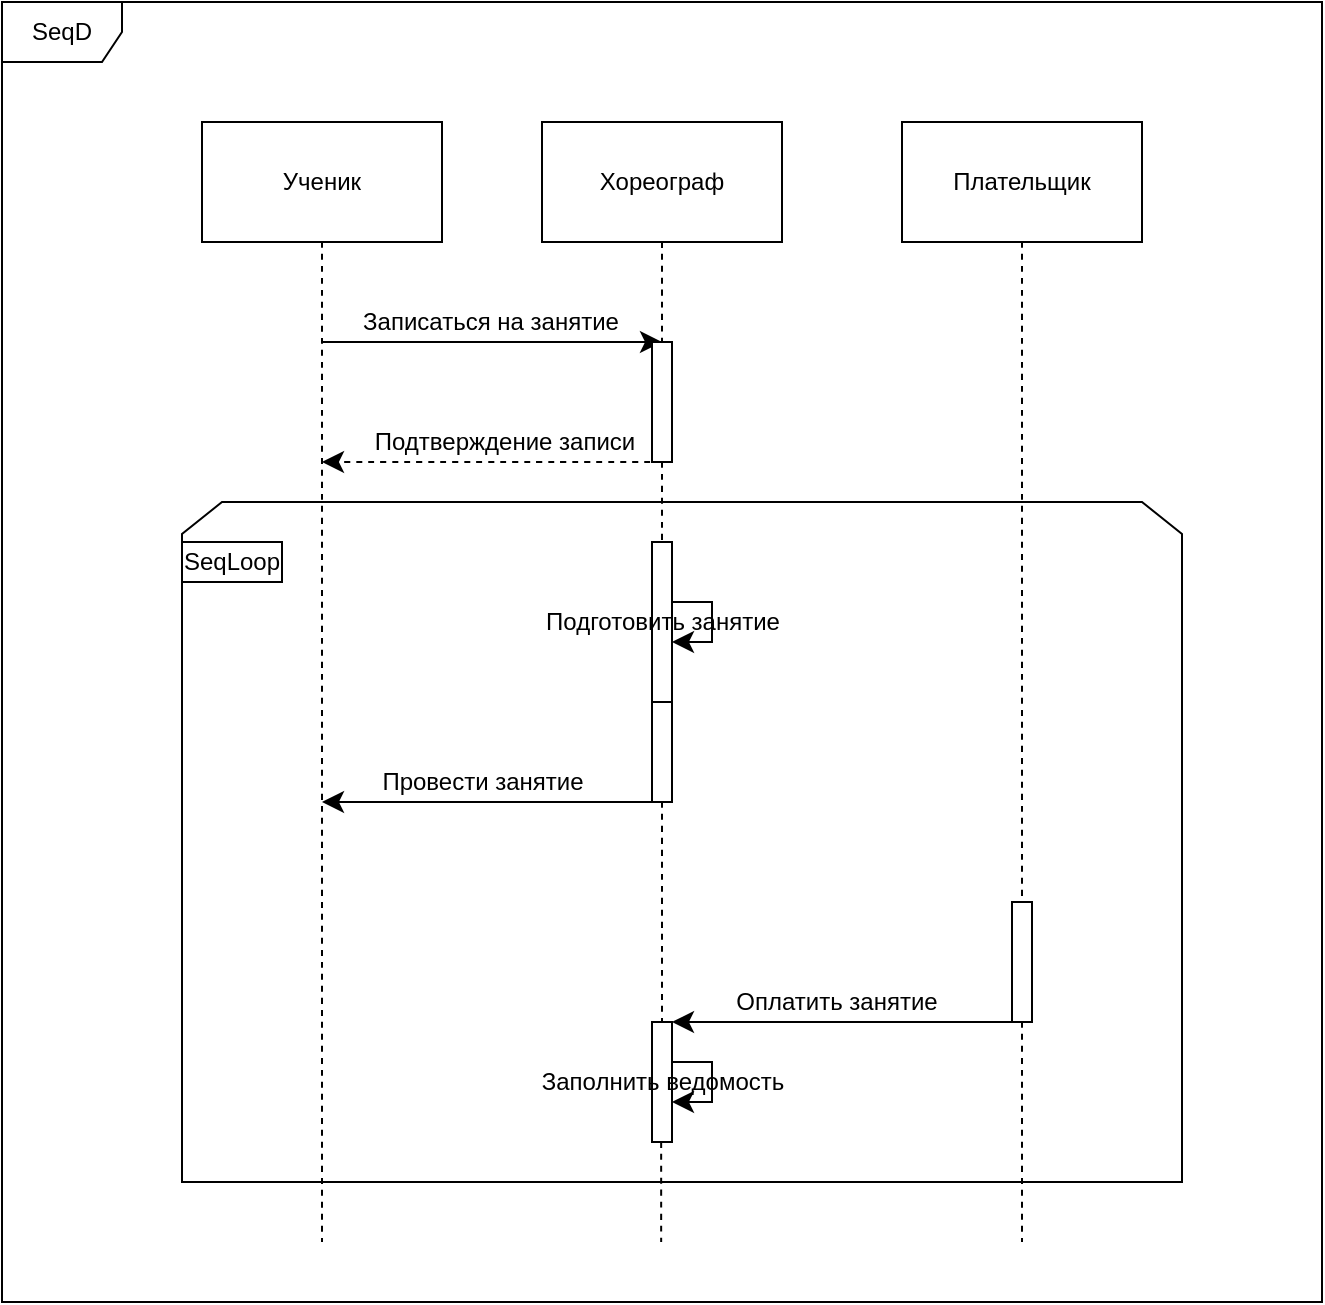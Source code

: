 <mxfile version="28.2.5">
  <diagram name="Страница — 1" id="_X9zHaIZ27W-kjNJBDN4">
    <mxGraphModel dx="1104" dy="693" grid="1" gridSize="10" guides="1" tooltips="1" connect="1" arrows="1" fold="1" page="1" pageScale="1" pageWidth="1200" pageHeight="1920" math="0" shadow="0">
      <root>
        <mxCell id="0" />
        <mxCell id="1" parent="0" />
        <mxCell id="aJWFzaeNASK-p7sXu5QO-6" value="" style="shape=loopLimit;whiteSpace=wrap;html=1;" vertex="1" parent="1">
          <mxGeometry x="230" y="340" width="500" height="340" as="geometry" />
        </mxCell>
        <mxCell id="aJWFzaeNASK-p7sXu5QO-1" value="SeqD" style="shape=umlFrame;whiteSpace=wrap;html=1;pointerEvents=0;" vertex="1" parent="1">
          <mxGeometry x="140" y="90" width="660" height="650" as="geometry" />
        </mxCell>
        <mxCell id="aJWFzaeNASK-p7sXu5QO-11" style="edgeStyle=none;curved=1;rounded=0;orthogonalLoop=1;jettySize=auto;html=1;fontSize=12;startSize=8;endSize=8;endArrow=none;endFill=0;dashed=1;" edge="1" parent="1" source="aJWFzaeNASK-p7sXu5QO-2">
          <mxGeometry relative="1" as="geometry">
            <mxPoint x="300.0" y="710.0" as="targetPoint" />
          </mxGeometry>
        </mxCell>
        <mxCell id="aJWFzaeNASK-p7sXu5QO-2" value="Ученик" style="rounded=0;whiteSpace=wrap;html=1;" vertex="1" parent="1">
          <mxGeometry x="240" y="150" width="120" height="60" as="geometry" />
        </mxCell>
        <mxCell id="aJWFzaeNASK-p7sXu5QO-12" style="edgeStyle=none;curved=1;rounded=0;orthogonalLoop=1;jettySize=auto;html=1;fontSize=12;startSize=8;endSize=8;endArrow=none;endFill=0;dashed=1;" edge="1" parent="1">
          <mxGeometry relative="1" as="geometry">
            <mxPoint x="469.58" y="660" as="sourcePoint" />
            <mxPoint x="469.58" y="710.0" as="targetPoint" />
          </mxGeometry>
        </mxCell>
        <mxCell id="aJWFzaeNASK-p7sXu5QO-3" value="Хореограф" style="rounded=0;whiteSpace=wrap;html=1;" vertex="1" parent="1">
          <mxGeometry x="410" y="150" width="120" height="60" as="geometry" />
        </mxCell>
        <mxCell id="aJWFzaeNASK-p7sXu5QO-13" style="edgeStyle=none;curved=1;rounded=0;orthogonalLoop=1;jettySize=auto;html=1;fontSize=12;startSize=8;endSize=8;endArrow=none;endFill=0;dashed=1;" edge="1" parent="1" source="aJWFzaeNASK-p7sXu5QO-4">
          <mxGeometry relative="1" as="geometry">
            <mxPoint x="650" y="710.0" as="targetPoint" />
          </mxGeometry>
        </mxCell>
        <mxCell id="aJWFzaeNASK-p7sXu5QO-4" value="Плательщик" style="rounded=0;whiteSpace=wrap;html=1;" vertex="1" parent="1">
          <mxGeometry x="590" y="150" width="120" height="60" as="geometry" />
        </mxCell>
        <mxCell id="aJWFzaeNASK-p7sXu5QO-15" value="" style="endArrow=classic;html=1;rounded=0;fontSize=12;startSize=8;endSize=8;curved=1;" edge="1" parent="1">
          <mxGeometry width="50" height="50" relative="1" as="geometry">
            <mxPoint x="300" y="260" as="sourcePoint" />
            <mxPoint x="470" y="260" as="targetPoint" />
          </mxGeometry>
        </mxCell>
        <mxCell id="aJWFzaeNASK-p7sXu5QO-19" value="Записаться на занятие" style="edgeLabel;html=1;align=center;verticalAlign=middle;resizable=0;points=[];fontSize=12;" vertex="1" connectable="0" parent="aJWFzaeNASK-p7sXu5QO-15">
          <mxGeometry x="-0.028" y="3" relative="1" as="geometry">
            <mxPoint x="1" y="-7" as="offset" />
          </mxGeometry>
        </mxCell>
        <mxCell id="aJWFzaeNASK-p7sXu5QO-17" value="" style="endArrow=classic;html=1;rounded=0;fontSize=12;startSize=8;endSize=8;curved=1;" edge="1" parent="1">
          <mxGeometry width="50" height="50" relative="1" as="geometry">
            <mxPoint x="470" y="490" as="sourcePoint" />
            <mxPoint x="300" y="490" as="targetPoint" />
          </mxGeometry>
        </mxCell>
        <mxCell id="aJWFzaeNASK-p7sXu5QO-31" value="Провести занятие" style="edgeLabel;html=1;align=center;verticalAlign=middle;resizable=0;points=[];fontSize=12;" vertex="1" connectable="0" parent="aJWFzaeNASK-p7sXu5QO-17">
          <mxGeometry x="0.288" relative="1" as="geometry">
            <mxPoint x="19" y="-10" as="offset" />
          </mxGeometry>
        </mxCell>
        <mxCell id="aJWFzaeNASK-p7sXu5QO-18" value="" style="endArrow=classic;html=1;rounded=0;fontSize=12;startSize=8;endSize=8;curved=1;" edge="1" parent="1" target="aJWFzaeNASK-p7sXu5QO-28">
          <mxGeometry width="50" height="50" relative="1" as="geometry">
            <mxPoint x="650" y="600" as="sourcePoint" />
            <mxPoint x="480" y="600" as="targetPoint" />
          </mxGeometry>
        </mxCell>
        <mxCell id="aJWFzaeNASK-p7sXu5QO-32" value="Оплатить занятие" style="edgeLabel;html=1;align=center;verticalAlign=middle;resizable=0;points=[];fontSize=12;" vertex="1" connectable="0" parent="aJWFzaeNASK-p7sXu5QO-18">
          <mxGeometry x="0.152" y="3" relative="1" as="geometry">
            <mxPoint x="8" y="-13" as="offset" />
          </mxGeometry>
        </mxCell>
        <mxCell id="aJWFzaeNASK-p7sXu5QO-20" value="" style="endArrow=classic;html=1;rounded=0;fontSize=12;startSize=8;endSize=8;curved=1;dashed=1;" edge="1" parent="1">
          <mxGeometry width="50" height="50" relative="1" as="geometry">
            <mxPoint x="470" y="320" as="sourcePoint" />
            <mxPoint x="300" y="320" as="targetPoint" />
          </mxGeometry>
        </mxCell>
        <mxCell id="aJWFzaeNASK-p7sXu5QO-21" value="Подтверждение записи" style="edgeLabel;html=1;align=center;verticalAlign=middle;resizable=0;points=[];fontSize=12;" vertex="1" connectable="0" parent="aJWFzaeNASK-p7sXu5QO-20">
          <mxGeometry x="0.065" y="-1" relative="1" as="geometry">
            <mxPoint x="11" y="-9" as="offset" />
          </mxGeometry>
        </mxCell>
        <mxCell id="aJWFzaeNASK-p7sXu5QO-23" value="" style="edgeStyle=none;curved=1;rounded=0;orthogonalLoop=1;jettySize=auto;html=1;fontSize=12;startSize=8;endSize=8;endArrow=none;endFill=0;dashed=1;" edge="1" parent="1" source="aJWFzaeNASK-p7sXu5QO-3" target="aJWFzaeNASK-p7sXu5QO-22">
          <mxGeometry relative="1" as="geometry">
            <mxPoint x="470" y="210" as="sourcePoint" />
            <mxPoint x="475" y="710" as="targetPoint" />
          </mxGeometry>
        </mxCell>
        <mxCell id="aJWFzaeNASK-p7sXu5QO-22" value="" style="html=1;points=[[0,0,0,0,5],[0,1,0,0,-5],[1,0,0,0,5],[1,1,0,0,-5]];perimeter=orthogonalPerimeter;outlineConnect=0;targetShapes=umlLifeline;portConstraint=eastwest;newEdgeStyle={&quot;curved&quot;:0,&quot;rounded&quot;:0};" vertex="1" parent="1">
          <mxGeometry x="465" y="260" width="10" height="60" as="geometry" />
        </mxCell>
        <mxCell id="aJWFzaeNASK-p7sXu5QO-25" value="" style="edgeStyle=none;curved=1;rounded=0;orthogonalLoop=1;jettySize=auto;html=1;fontSize=12;startSize=8;endSize=8;startArrow=none;startFill=0;endArrow=none;endFill=0;dashed=1;" edge="1" parent="1" source="aJWFzaeNASK-p7sXu5QO-22" target="aJWFzaeNASK-p7sXu5QO-24">
          <mxGeometry relative="1" as="geometry">
            <mxPoint x="475" y="320" as="sourcePoint" />
            <mxPoint x="475" y="710" as="targetPoint" />
          </mxGeometry>
        </mxCell>
        <mxCell id="aJWFzaeNASK-p7sXu5QO-24" value="Подготовить занятие" style="html=1;points=[[0,0,0,0,5],[0,1,0,0,-5],[1,0,0,0,5],[1,1,0,0,-5]];perimeter=orthogonalPerimeter;outlineConnect=0;targetShapes=umlLifeline;portConstraint=eastwest;newEdgeStyle={&quot;curved&quot;:0,&quot;rounded&quot;:0};" vertex="1" parent="1">
          <mxGeometry x="465" y="360" width="10" height="80" as="geometry" />
        </mxCell>
        <mxCell id="aJWFzaeNASK-p7sXu5QO-27" value="" style="edgeStyle=none;curved=1;rounded=0;orthogonalLoop=1;jettySize=auto;html=1;fontSize=12;startSize=8;endSize=8;" edge="1" parent="1" source="aJWFzaeNASK-p7sXu5QO-24" target="aJWFzaeNASK-p7sXu5QO-26">
          <mxGeometry relative="1" as="geometry">
            <mxPoint x="475" y="440" as="sourcePoint" />
            <mxPoint x="475" y="710" as="targetPoint" />
          </mxGeometry>
        </mxCell>
        <mxCell id="aJWFzaeNASK-p7sXu5QO-26" value="" style="html=1;points=[[0,0,0,0,5],[0,1,0,0,-5],[1,0,0,0,5],[1,1,0,0,-5]];perimeter=orthogonalPerimeter;outlineConnect=0;targetShapes=umlLifeline;portConstraint=eastwest;newEdgeStyle={&quot;curved&quot;:0,&quot;rounded&quot;:0};" vertex="1" parent="1">
          <mxGeometry x="465" y="440" width="10" height="50" as="geometry" />
        </mxCell>
        <mxCell id="aJWFzaeNASK-p7sXu5QO-29" value="" style="edgeStyle=none;curved=1;rounded=0;orthogonalLoop=1;jettySize=auto;html=1;fontSize=12;startSize=8;endSize=8;endArrow=none;endFill=0;dashed=1;" edge="1" parent="1" source="aJWFzaeNASK-p7sXu5QO-26" target="aJWFzaeNASK-p7sXu5QO-28">
          <mxGeometry relative="1" as="geometry">
            <mxPoint x="475" y="490" as="sourcePoint" />
            <mxPoint x="475" y="710" as="targetPoint" />
          </mxGeometry>
        </mxCell>
        <mxCell id="aJWFzaeNASK-p7sXu5QO-28" value="Заполнить ведомость" style="html=1;points=[[0,0,0,0,5],[0,1,0,0,-5],[1,0,0,0,5],[1,1,0,0,-5]];perimeter=orthogonalPerimeter;outlineConnect=0;targetShapes=umlLifeline;portConstraint=eastwest;newEdgeStyle={&quot;curved&quot;:0,&quot;rounded&quot;:0};" vertex="1" parent="1">
          <mxGeometry x="465" y="600" width="10" height="60" as="geometry" />
        </mxCell>
        <mxCell id="aJWFzaeNASK-p7sXu5QO-30" value="" style="html=1;points=[[0,0,0,0,5],[0,1,0,0,-5],[1,0,0,0,5],[1,1,0,0,-5]];perimeter=orthogonalPerimeter;outlineConnect=0;targetShapes=umlLifeline;portConstraint=eastwest;newEdgeStyle={&quot;curved&quot;:0,&quot;rounded&quot;:0};" vertex="1" parent="1">
          <mxGeometry x="645" y="540" width="10" height="60" as="geometry" />
        </mxCell>
        <mxCell id="aJWFzaeNASK-p7sXu5QO-34" style="edgeStyle=none;curved=0;rounded=0;orthogonalLoop=1;jettySize=auto;html=1;fontSize=12;startSize=8;endSize=8;" edge="1" parent="1" source="aJWFzaeNASK-p7sXu5QO-28" target="aJWFzaeNASK-p7sXu5QO-28">
          <mxGeometry relative="1" as="geometry" />
        </mxCell>
        <mxCell id="aJWFzaeNASK-p7sXu5QO-35" style="edgeStyle=none;curved=0;rounded=0;orthogonalLoop=1;jettySize=auto;html=1;fontSize=12;startSize=8;endSize=8;" edge="1" parent="1" source="aJWFzaeNASK-p7sXu5QO-24" target="aJWFzaeNASK-p7sXu5QO-24">
          <mxGeometry relative="1" as="geometry" />
        </mxCell>
        <mxCell id="aJWFzaeNASK-p7sXu5QO-37" value="SeqLoop" style="rounded=0;whiteSpace=wrap;html=1;" vertex="1" parent="1">
          <mxGeometry x="230" y="360" width="50" height="20" as="geometry" />
        </mxCell>
      </root>
    </mxGraphModel>
  </diagram>
</mxfile>
